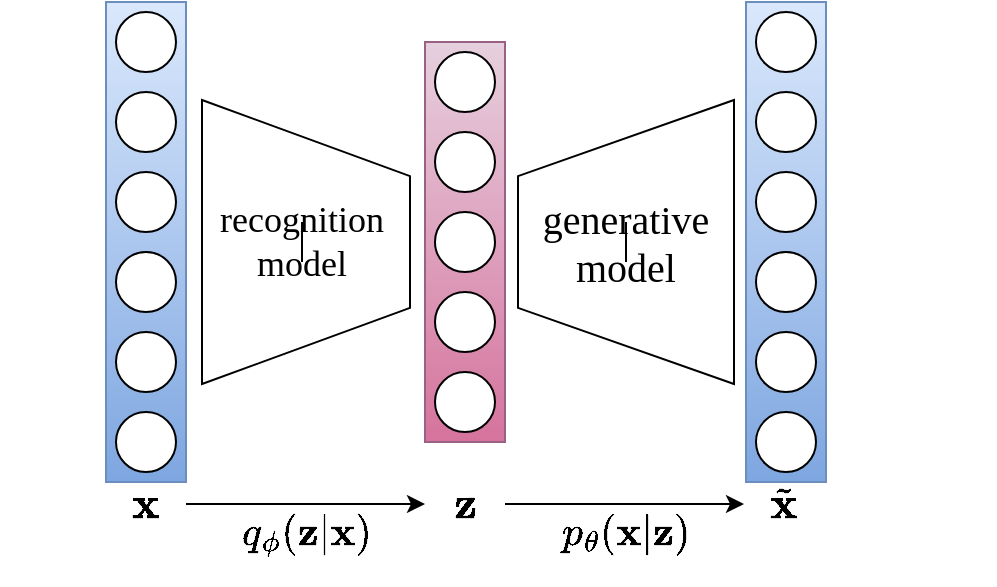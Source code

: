 <mxfile pages="1" version="11.2.4" type="device"><diagram id="0Pe6uQVz0Bnm0yOHdO76" name="Page-1"><mxGraphModel dx="2351" dy="786" grid="1" gridSize="10" guides="1" tooltips="1" connect="1" arrows="1" fold="1" page="1" pageScale="1" pageWidth="1169" pageHeight="827" math="1" shadow="0"><root><mxCell id="0"/><mxCell id="1" parent="0"/><mxCell id="qXUbveW718_hFgn-tCtE-1" value="" style="rounded=0;whiteSpace=wrap;html=1;fillColor=#dae8fc;strokeColor=#6c8ebf;gradientColor=#7ea6e0;" parent="1" vertex="1"><mxGeometry width="40" height="240" as="geometry"/></mxCell><mxCell id="qXUbveW718_hFgn-tCtE-2" value="" style="ellipse;whiteSpace=wrap;html=1;aspect=fixed;" parent="1" vertex="1"><mxGeometry x="5" y="5" width="30" height="30" as="geometry"/></mxCell><mxCell id="qXUbveW718_hFgn-tCtE-3" value="" style="ellipse;whiteSpace=wrap;html=1;aspect=fixed;" parent="1" vertex="1"><mxGeometry x="5" y="45" width="30" height="30" as="geometry"/></mxCell><mxCell id="qXUbveW718_hFgn-tCtE-4" value="" style="ellipse;whiteSpace=wrap;html=1;aspect=fixed;" parent="1" vertex="1"><mxGeometry x="5" y="85" width="30" height="30" as="geometry"/></mxCell><mxCell id="qXUbveW718_hFgn-tCtE-5" value="" style="ellipse;whiteSpace=wrap;html=1;aspect=fixed;" parent="1" vertex="1"><mxGeometry x="5" y="125" width="30" height="30" as="geometry"/></mxCell><mxCell id="qXUbveW718_hFgn-tCtE-6" value="" style="ellipse;whiteSpace=wrap;html=1;aspect=fixed;" parent="1" vertex="1"><mxGeometry x="5" y="165" width="30" height="30" as="geometry"/></mxCell><mxCell id="qXUbveW718_hFgn-tCtE-7" value="" style="ellipse;whiteSpace=wrap;html=1;aspect=fixed;" parent="1" vertex="1"><mxGeometry x="5" y="205" width="30" height="30" as="geometry"/></mxCell><mxCell id="qXUbveW718_hFgn-tCtE-8" value="" style="rounded=0;whiteSpace=wrap;html=1;fillColor=#e6d0de;strokeColor=#996185;gradientColor=#d5739d;" parent="1" vertex="1"><mxGeometry x="159.5" y="20" width="40" height="200" as="geometry"/></mxCell><mxCell id="qXUbveW718_hFgn-tCtE-9" value="" style="ellipse;whiteSpace=wrap;html=1;aspect=fixed;" parent="1" vertex="1"><mxGeometry x="164.5" y="25" width="30" height="30" as="geometry"/></mxCell><mxCell id="qXUbveW718_hFgn-tCtE-10" value="" style="ellipse;whiteSpace=wrap;html=1;aspect=fixed;" parent="1" vertex="1"><mxGeometry x="164.5" y="65" width="30" height="30" as="geometry"/></mxCell><mxCell id="qXUbveW718_hFgn-tCtE-11" value="" style="ellipse;whiteSpace=wrap;html=1;aspect=fixed;" parent="1" vertex="1"><mxGeometry x="164.5" y="105" width="30" height="30" as="geometry"/></mxCell><mxCell id="qXUbveW718_hFgn-tCtE-12" value="" style="ellipse;whiteSpace=wrap;html=1;aspect=fixed;" parent="1" vertex="1"><mxGeometry x="164.5" y="145" width="30" height="30" as="geometry"/></mxCell><mxCell id="qXUbveW718_hFgn-tCtE-13" value="" style="ellipse;whiteSpace=wrap;html=1;aspect=fixed;" parent="1" vertex="1"><mxGeometry x="164.5" y="185" width="30" height="30" as="geometry"/></mxCell><mxCell id="qXUbveW718_hFgn-tCtE-15" value="" style="rounded=0;whiteSpace=wrap;html=1;fillColor=#dae8fc;strokeColor=#6c8ebf;gradientColor=#7ea6e0;" parent="1" vertex="1"><mxGeometry x="320" width="40" height="240" as="geometry"/></mxCell><mxCell id="qXUbveW718_hFgn-tCtE-16" value="" style="ellipse;whiteSpace=wrap;html=1;aspect=fixed;" parent="1" vertex="1"><mxGeometry x="325" y="5" width="30" height="30" as="geometry"/></mxCell><mxCell id="qXUbveW718_hFgn-tCtE-17" value="" style="ellipse;whiteSpace=wrap;html=1;aspect=fixed;" parent="1" vertex="1"><mxGeometry x="325" y="45" width="30" height="30" as="geometry"/></mxCell><mxCell id="qXUbveW718_hFgn-tCtE-18" value="" style="ellipse;whiteSpace=wrap;html=1;aspect=fixed;" parent="1" vertex="1"><mxGeometry x="325" y="85" width="30" height="30" as="geometry"/></mxCell><mxCell id="qXUbveW718_hFgn-tCtE-19" value="" style="ellipse;whiteSpace=wrap;html=1;aspect=fixed;" parent="1" vertex="1"><mxGeometry x="325" y="125" width="30" height="30" as="geometry"/></mxCell><mxCell id="qXUbveW718_hFgn-tCtE-20" value="" style="ellipse;whiteSpace=wrap;html=1;aspect=fixed;" parent="1" vertex="1"><mxGeometry x="325" y="165" width="30" height="30" as="geometry"/></mxCell><mxCell id="qXUbveW718_hFgn-tCtE-21" value="" style="ellipse;whiteSpace=wrap;html=1;aspect=fixed;" parent="1" vertex="1"><mxGeometry x="325" y="205" width="30" height="30" as="geometry"/></mxCell><mxCell id="qXUbveW718_hFgn-tCtE-71" style="edgeStyle=none;rounded=0;orthogonalLoop=1;jettySize=auto;html=1;exitX=1;exitY=0.5;exitDx=0;exitDy=0;entryX=0;entryY=0.5;entryDx=0;entryDy=0;endArrow=classic;endFill=1;fontFamily=Times New Roman;fontSize=22;" parent="1" source="qXUbveW718_hFgn-tCtE-22" target="qXUbveW718_hFgn-tCtE-24" edge="1"><mxGeometry relative="1" as="geometry"/></mxCell><mxCell id="qXUbveW718_hFgn-tCtE-22" value="&lt;font style=&quot;font-size: 22px;&quot;&gt;$$\mathbf{x}$$&lt;/font&gt;" style="text;html=1;strokeColor=none;fillColor=none;align=center;verticalAlign=middle;whiteSpace=wrap;rounded=0;fontFamily=Times New Roman;fontSize=22;" parent="1" vertex="1"><mxGeometry y="241" width="40" height="20" as="geometry"/></mxCell><mxCell id="qXUbveW718_hFgn-tCtE-23" style="edgeStyle=orthogonalEdgeStyle;rounded=0;orthogonalLoop=1;jettySize=auto;html=1;exitX=0.5;exitY=1;exitDx=0;exitDy=0;fontFamily=Times New Roman;fontSize=22;" parent="1" source="qXUbveW718_hFgn-tCtE-22" target="qXUbveW718_hFgn-tCtE-22" edge="1"><mxGeometry relative="1" as="geometry"/></mxCell><mxCell id="qXUbveW718_hFgn-tCtE-76" style="edgeStyle=none;rounded=0;orthogonalLoop=1;jettySize=auto;html=1;exitX=1;exitY=0.5;exitDx=0;exitDy=0;entryX=0;entryY=0.5;entryDx=0;entryDy=0;endArrow=classic;endFill=1;fontFamily=Times New Roman;fontSize=22;" parent="1" source="qXUbveW718_hFgn-tCtE-24" target="qXUbveW718_hFgn-tCtE-25" edge="1"><mxGeometry relative="1" as="geometry"/></mxCell><mxCell id="qXUbveW718_hFgn-tCtE-24" value="&lt;font style=&quot;font-size: 22px;&quot;&gt;$$\mathbf{z}$$&lt;/font&gt;" style="text;html=1;strokeColor=none;fillColor=none;align=center;verticalAlign=middle;whiteSpace=wrap;rounded=0;fontFamily=Times New Roman;fontSize=22;" parent="1" vertex="1"><mxGeometry x="159.5" y="241" width="40" height="20" as="geometry"/></mxCell><mxCell id="qXUbveW718_hFgn-tCtE-25" value="&lt;font style=&quot;font-size: 22px;&quot;&gt;$$\tilde{\mathbf{x}}$$&lt;/font&gt;" style="text;html=1;strokeColor=none;fillColor=none;align=center;verticalAlign=middle;whiteSpace=wrap;rounded=0;fontFamily=Times New Roman;fontSize=22;" parent="1" vertex="1"><mxGeometry x="319" y="241" width="40" height="20" as="geometry"/></mxCell><mxCell id="qXUbveW718_hFgn-tCtE-63" value="" style="shape=trapezoid;perimeter=trapezoidPerimeter;whiteSpace=wrap;html=1;fontFamily=Times New Roman;rotation=90;size=0.268;" parent="1" vertex="1"><mxGeometry x="29" y="68" width="142" height="104" as="geometry"/></mxCell><mxCell id="qXUbveW718_hFgn-tCtE-64" value="&lt;font style=&quot;font-size: 18px&quot;&gt;&lt;span style=&quot;background-color: rgb(255 , 255 , 255)&quot;&gt;recognition&lt;br&gt;&lt;/span&gt;model&lt;/font&gt;" style="text;html=1;strokeColor=none;fillColor=none;align=center;verticalAlign=middle;whiteSpace=wrap;rounded=0;fontFamily=Times New Roman;" parent="1" vertex="1"><mxGeometry x="78" y="110" width="40" height="20" as="geometry"/></mxCell><mxCell id="qXUbveW718_hFgn-tCtE-68" style="edgeStyle=none;rounded=0;orthogonalLoop=1;jettySize=auto;html=1;exitX=0.5;exitY=1;exitDx=0;exitDy=0;entryX=0.5;entryY=0;entryDx=0;entryDy=0;endArrow=none;endFill=0;fontFamily=Times New Roman;" parent="1" source="qXUbveW718_hFgn-tCtE-64" target="qXUbveW718_hFgn-tCtE-64" edge="1"><mxGeometry relative="1" as="geometry"/></mxCell><mxCell id="qXUbveW718_hFgn-tCtE-73" value="" style="shape=trapezoid;perimeter=trapezoidPerimeter;whiteSpace=wrap;html=1;fontFamily=Times New Roman;rotation=-90;size=0.268;" parent="1" vertex="1"><mxGeometry x="189" y="66" width="142" height="108" as="geometry"/></mxCell><mxCell id="qXUbveW718_hFgn-tCtE-74" value="&lt;font style=&quot;font-size: 20px&quot;&gt;&lt;span style=&quot;background-color: rgb(255 , 255 , 255)&quot;&gt;generative&lt;br&gt;model&lt;br&gt;&lt;/span&gt;&lt;/font&gt;" style="text;html=1;strokeColor=none;fillColor=none;align=center;verticalAlign=middle;whiteSpace=wrap;rounded=0;fontFamily=Times New Roman;" parent="1" vertex="1"><mxGeometry x="240" y="110" width="40" height="20" as="geometry"/></mxCell><mxCell id="qXUbveW718_hFgn-tCtE-75" style="edgeStyle=none;rounded=0;orthogonalLoop=1;jettySize=auto;html=1;exitX=0.5;exitY=1;exitDx=0;exitDy=0;entryX=0.5;entryY=0;entryDx=0;entryDy=0;endArrow=none;endFill=0;fontFamily=Times New Roman;" parent="1" source="qXUbveW718_hFgn-tCtE-74" target="qXUbveW718_hFgn-tCtE-74" edge="1"><mxGeometry relative="1" as="geometry"/></mxCell><mxCell id="h_qzXkEMO1NDy2MEQtqU-1" value="&lt;span style=&quot;font-family: &amp;#34;times new roman&amp;#34; ; font-size: 20px ; background-color: rgb(255 , 255 , 255)&quot;&gt;$$q_{\phi}(\mathbf{z}|\mathbf{x})$$&lt;/span&gt;" style="text;html=1;strokeColor=none;fillColor=none;align=center;verticalAlign=middle;whiteSpace=wrap;rounded=0;fontSize=22;" parent="1" vertex="1"><mxGeometry x="80" y="255" width="40" height="20" as="geometry"/></mxCell><mxCell id="h_qzXkEMO1NDy2MEQtqU-2" value="&lt;span style=&quot;font-family: &amp;#34;times new roman&amp;#34; ; font-size: 20px ; background-color: rgb(255 , 255 , 255)&quot;&gt;$$p_{\theta}(\mathbf{x}|\mathbf{z})$$&lt;/span&gt;" style="text;html=1;strokeColor=none;fillColor=none;align=center;verticalAlign=middle;whiteSpace=wrap;rounded=0;fontSize=22;" parent="1" vertex="1"><mxGeometry x="239.5" y="254" width="40" height="20" as="geometry"/></mxCell></root></mxGraphModel></diagram></mxfile>